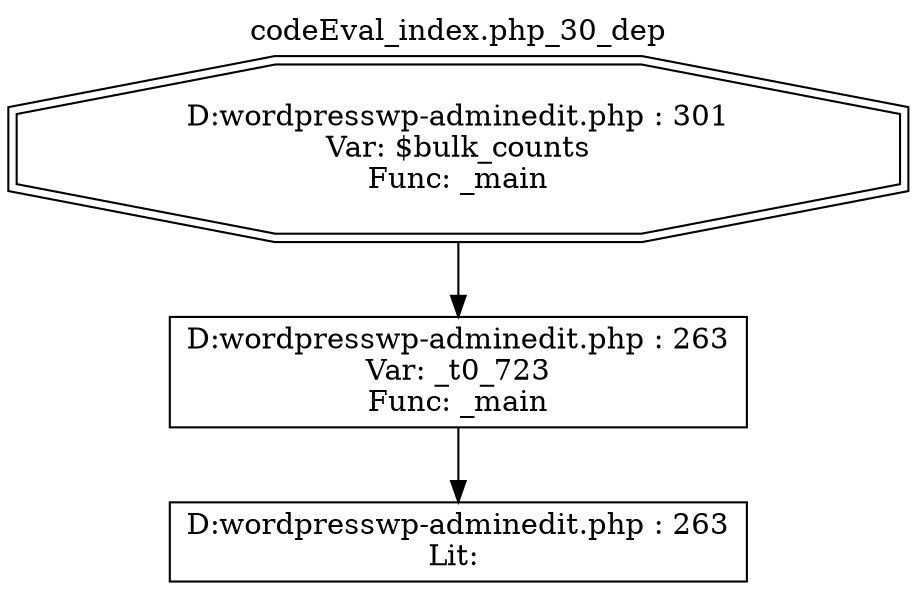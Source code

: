 digraph cfg {
  label="codeEval_index.php_30_dep";
  labelloc=t;
  n1 [shape=doubleoctagon, label="D:\wordpress\wp-admin\edit.php : 301\nVar: $bulk_counts\nFunc: _main\n"];
  n2 [shape=box, label="D:\wordpress\wp-admin\edit.php : 263\nVar: _t0_723\nFunc: _main\n"];
  n3 [shape=box, label="D:\wordpress\wp-admin\edit.php : 263\nLit: \n"];
  n2 -> n3;
  n1 -> n2;
}
